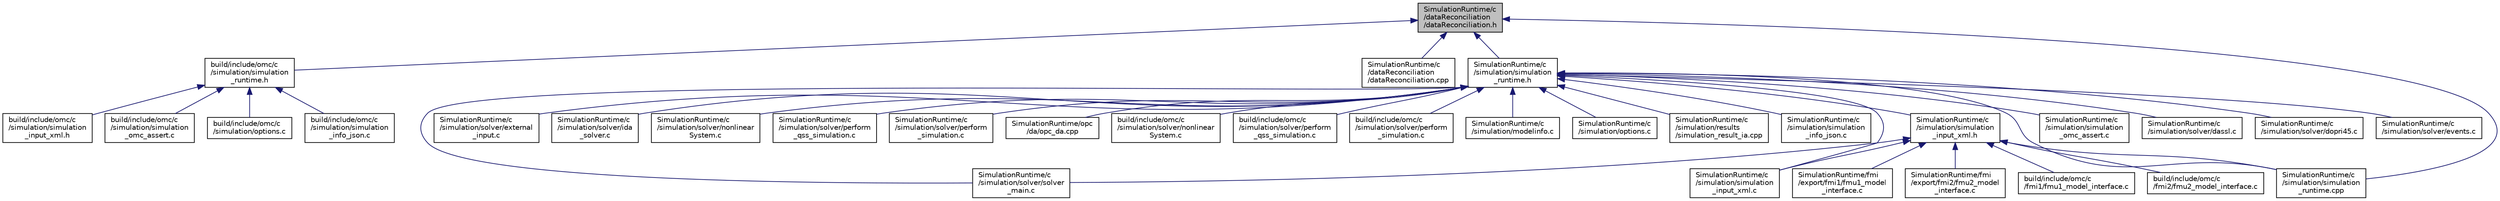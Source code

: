 digraph "SimulationRuntime/c/dataReconciliation/dataReconciliation.h"
{
  edge [fontname="Helvetica",fontsize="10",labelfontname="Helvetica",labelfontsize="10"];
  node [fontname="Helvetica",fontsize="10",shape=record];
  Node2 [label="SimulationRuntime/c\l/dataReconciliation\l/dataReconciliation.h",height=0.2,width=0.4,color="black", fillcolor="grey75", style="filled", fontcolor="black"];
  Node2 -> Node3 [dir="back",color="midnightblue",fontsize="10",style="solid",fontname="Helvetica"];
  Node3 [label="build/include/omc/c\l/simulation/simulation\l_runtime.h",height=0.2,width=0.4,color="black", fillcolor="white", style="filled",URL="$da/d37/build_2include_2omc_2c_2simulation_2simulation__runtime_8h.html"];
  Node3 -> Node4 [dir="back",color="midnightblue",fontsize="10",style="solid",fontname="Helvetica"];
  Node4 [label="build/include/omc/c\l/simulation/options.c",height=0.2,width=0.4,color="black", fillcolor="white", style="filled",URL="$d3/d5d/build_2include_2omc_2c_2simulation_2options_8c.html"];
  Node3 -> Node5 [dir="back",color="midnightblue",fontsize="10",style="solid",fontname="Helvetica"];
  Node5 [label="build/include/omc/c\l/simulation/simulation\l_info_json.c",height=0.2,width=0.4,color="black", fillcolor="white", style="filled",URL="$d1/d64/build_2include_2omc_2c_2simulation_2simulation__info__json_8c.html"];
  Node3 -> Node6 [dir="back",color="midnightblue",fontsize="10",style="solid",fontname="Helvetica"];
  Node6 [label="build/include/omc/c\l/simulation/simulation\l_input_xml.h",height=0.2,width=0.4,color="black", fillcolor="white", style="filled",URL="$dd/d3c/build_2include_2omc_2c_2simulation_2simulation__input__xml_8h.html"];
  Node3 -> Node7 [dir="back",color="midnightblue",fontsize="10",style="solid",fontname="Helvetica"];
  Node7 [label="build/include/omc/c\l/simulation/simulation\l_omc_assert.c",height=0.2,width=0.4,color="black", fillcolor="white", style="filled",URL="$d3/dc7/build_2include_2omc_2c_2simulation_2simulation__omc__assert_8c.html"];
  Node2 -> Node8 [dir="back",color="midnightblue",fontsize="10",style="solid",fontname="Helvetica"];
  Node8 [label="SimulationRuntime/c\l/dataReconciliation\l/dataReconciliation.cpp",height=0.2,width=0.4,color="black", fillcolor="white", style="filled",URL="$de/ddc/data_reconciliation_8cpp.html"];
  Node2 -> Node9 [dir="back",color="midnightblue",fontsize="10",style="solid",fontname="Helvetica"];
  Node9 [label="SimulationRuntime/c\l/simulation/simulation\l_runtime.h",height=0.2,width=0.4,color="black", fillcolor="white", style="filled",URL="$d7/daf/_simulation_runtime_2c_2simulation_2simulation__runtime_8h.html"];
  Node9 -> Node10 [dir="back",color="midnightblue",fontsize="10",style="solid",fontname="Helvetica"];
  Node10 [label="build/include/omc/c\l/simulation/solver/nonlinear\lSystem.c",height=0.2,width=0.4,color="black", fillcolor="white", style="filled",URL="$dd/d6c/build_2include_2omc_2c_2simulation_2solver_2nonlinear_system_8c.html"];
  Node9 -> Node11 [dir="back",color="midnightblue",fontsize="10",style="solid",fontname="Helvetica"];
  Node11 [label="build/include/omc/c\l/simulation/solver/perform\l_qss_simulation.c",height=0.2,width=0.4,color="black", fillcolor="white", style="filled",URL="$d7/dc4/build_2include_2omc_2c_2simulation_2solver_2perform__qss__simulation_8c.html"];
  Node9 -> Node12 [dir="back",color="midnightblue",fontsize="10",style="solid",fontname="Helvetica"];
  Node12 [label="build/include/omc/c\l/simulation/solver/perform\l_simulation.c",height=0.2,width=0.4,color="black", fillcolor="white", style="filled",URL="$d1/d60/build_2include_2omc_2c_2simulation_2solver_2perform__simulation_8c.html"];
  Node9 -> Node13 [dir="back",color="midnightblue",fontsize="10",style="solid",fontname="Helvetica"];
  Node13 [label="SimulationRuntime/c\l/simulation/modelinfo.c",height=0.2,width=0.4,color="black", fillcolor="white", style="filled",URL="$d0/d3a/modelinfo_8c.html"];
  Node9 -> Node14 [dir="back",color="midnightblue",fontsize="10",style="solid",fontname="Helvetica"];
  Node14 [label="SimulationRuntime/c\l/simulation/options.c",height=0.2,width=0.4,color="black", fillcolor="white", style="filled",URL="$db/dc1/_simulation_runtime_2c_2simulation_2options_8c.html"];
  Node9 -> Node15 [dir="back",color="midnightblue",fontsize="10",style="solid",fontname="Helvetica"];
  Node15 [label="SimulationRuntime/c\l/simulation/results\l/simulation_result_ia.cpp",height=0.2,width=0.4,color="black", fillcolor="white", style="filled",URL="$d6/db0/simulation__result__ia_8cpp.html"];
  Node9 -> Node16 [dir="back",color="midnightblue",fontsize="10",style="solid",fontname="Helvetica"];
  Node16 [label="SimulationRuntime/c\l/simulation/simulation\l_info_json.c",height=0.2,width=0.4,color="black", fillcolor="white", style="filled",URL="$d9/d87/_simulation_runtime_2c_2simulation_2simulation__info__json_8c.html"];
  Node9 -> Node17 [dir="back",color="midnightblue",fontsize="10",style="solid",fontname="Helvetica"];
  Node17 [label="SimulationRuntime/c\l/simulation/simulation\l_input_xml.h",height=0.2,width=0.4,color="black", fillcolor="white", style="filled",URL="$d1/d03/_simulation_runtime_2c_2simulation_2simulation__input__xml_8h.html"];
  Node17 -> Node18 [dir="back",color="midnightblue",fontsize="10",style="solid",fontname="Helvetica"];
  Node18 [label="build/include/omc/c\l/fmi1/fmu1_model_interface.c",height=0.2,width=0.4,color="black", fillcolor="white", style="filled",URL="$d3/dab/build_2include_2omc_2c_2fmi1_2fmu1__model__interface_8c.html"];
  Node17 -> Node19 [dir="back",color="midnightblue",fontsize="10",style="solid",fontname="Helvetica"];
  Node19 [label="build/include/omc/c\l/fmi2/fmu2_model_interface.c",height=0.2,width=0.4,color="black", fillcolor="white", style="filled",URL="$d5/d77/build_2include_2omc_2c_2fmi2_2fmu2__model__interface_8c.html"];
  Node17 -> Node20 [dir="back",color="midnightblue",fontsize="10",style="solid",fontname="Helvetica"];
  Node20 [label="SimulationRuntime/c\l/simulation/simulation\l_input_xml.c",height=0.2,width=0.4,color="black", fillcolor="white", style="filled",URL="$da/d0d/simulation__input__xml_8c.html"];
  Node17 -> Node21 [dir="back",color="midnightblue",fontsize="10",style="solid",fontname="Helvetica"];
  Node21 [label="SimulationRuntime/c\l/simulation/simulation\l_runtime.cpp",height=0.2,width=0.4,color="black", fillcolor="white", style="filled",URL="$d4/d09/simulation__runtime_8cpp.html"];
  Node17 -> Node22 [dir="back",color="midnightblue",fontsize="10",style="solid",fontname="Helvetica"];
  Node22 [label="SimulationRuntime/c\l/simulation/solver/solver\l_main.c",height=0.2,width=0.4,color="black", fillcolor="white", style="filled",URL="$d3/def/solver__main_8c.html"];
  Node17 -> Node23 [dir="back",color="midnightblue",fontsize="10",style="solid",fontname="Helvetica"];
  Node23 [label="SimulationRuntime/fmi\l/export/fmi1/fmu1_model\l_interface.c",height=0.2,width=0.4,color="black", fillcolor="white", style="filled",URL="$d0/dd0/_simulation_runtime_2fmi_2export_2fmi1_2fmu1__model__interface_8c.html"];
  Node17 -> Node24 [dir="back",color="midnightblue",fontsize="10",style="solid",fontname="Helvetica"];
  Node24 [label="SimulationRuntime/fmi\l/export/fmi2/fmu2_model\l_interface.c",height=0.2,width=0.4,color="black", fillcolor="white", style="filled",URL="$d9/d4f/_simulation_runtime_2fmi_2export_2fmi2_2fmu2__model__interface_8c.html"];
  Node9 -> Node20 [dir="back",color="midnightblue",fontsize="10",style="solid",fontname="Helvetica"];
  Node9 -> Node25 [dir="back",color="midnightblue",fontsize="10",style="solid",fontname="Helvetica"];
  Node25 [label="SimulationRuntime/c\l/simulation/simulation\l_omc_assert.c",height=0.2,width=0.4,color="black", fillcolor="white", style="filled",URL="$d4/db2/_simulation_runtime_2c_2simulation_2simulation__omc__assert_8c.html"];
  Node9 -> Node21 [dir="back",color="midnightblue",fontsize="10",style="solid",fontname="Helvetica"];
  Node9 -> Node26 [dir="back",color="midnightblue",fontsize="10",style="solid",fontname="Helvetica"];
  Node26 [label="SimulationRuntime/c\l/simulation/solver/dassl.c",height=0.2,width=0.4,color="black", fillcolor="white", style="filled",URL="$df/ddf/dassl_8c.html"];
  Node9 -> Node27 [dir="back",color="midnightblue",fontsize="10",style="solid",fontname="Helvetica"];
  Node27 [label="SimulationRuntime/c\l/simulation/solver/dopri45.c",height=0.2,width=0.4,color="black", fillcolor="white", style="filled",URL="$d0/d8d/dopri45_8c.html"];
  Node9 -> Node28 [dir="back",color="midnightblue",fontsize="10",style="solid",fontname="Helvetica"];
  Node28 [label="SimulationRuntime/c\l/simulation/solver/events.c",height=0.2,width=0.4,color="black", fillcolor="white", style="filled",URL="$de/deb/events_8c.html"];
  Node9 -> Node29 [dir="back",color="midnightblue",fontsize="10",style="solid",fontname="Helvetica"];
  Node29 [label="SimulationRuntime/c\l/simulation/solver/external\l_input.c",height=0.2,width=0.4,color="black", fillcolor="white", style="filled",URL="$d9/d48/external__input_8c.html"];
  Node9 -> Node30 [dir="back",color="midnightblue",fontsize="10",style="solid",fontname="Helvetica"];
  Node30 [label="SimulationRuntime/c\l/simulation/solver/ida\l_solver.c",height=0.2,width=0.4,color="black", fillcolor="white", style="filled",URL="$d0/d46/ida__solver_8c.html"];
  Node9 -> Node31 [dir="back",color="midnightblue",fontsize="10",style="solid",fontname="Helvetica"];
  Node31 [label="SimulationRuntime/c\l/simulation/solver/nonlinear\lSystem.c",height=0.2,width=0.4,color="black", fillcolor="white", style="filled",URL="$d8/d99/_simulation_runtime_2c_2simulation_2solver_2nonlinear_system_8c.html"];
  Node9 -> Node32 [dir="back",color="midnightblue",fontsize="10",style="solid",fontname="Helvetica"];
  Node32 [label="SimulationRuntime/c\l/simulation/solver/perform\l_qss_simulation.c",height=0.2,width=0.4,color="black", fillcolor="white", style="filled",URL="$d6/dcc/_simulation_runtime_2c_2simulation_2solver_2perform__qss__simulation_8c.html"];
  Node9 -> Node33 [dir="back",color="midnightblue",fontsize="10",style="solid",fontname="Helvetica"];
  Node33 [label="SimulationRuntime/c\l/simulation/solver/perform\l_simulation.c",height=0.2,width=0.4,color="black", fillcolor="white", style="filled",URL="$df/df2/_simulation_runtime_2c_2simulation_2solver_2perform__simulation_8c.html"];
  Node9 -> Node22 [dir="back",color="midnightblue",fontsize="10",style="solid",fontname="Helvetica"];
  Node9 -> Node34 [dir="back",color="midnightblue",fontsize="10",style="solid",fontname="Helvetica"];
  Node34 [label="SimulationRuntime/opc\l/da/opc_da.cpp",height=0.2,width=0.4,color="black", fillcolor="white", style="filled",URL="$da/dda/opc__da_8cpp.html"];
  Node2 -> Node21 [dir="back",color="midnightblue",fontsize="10",style="solid",fontname="Helvetica"];
}

